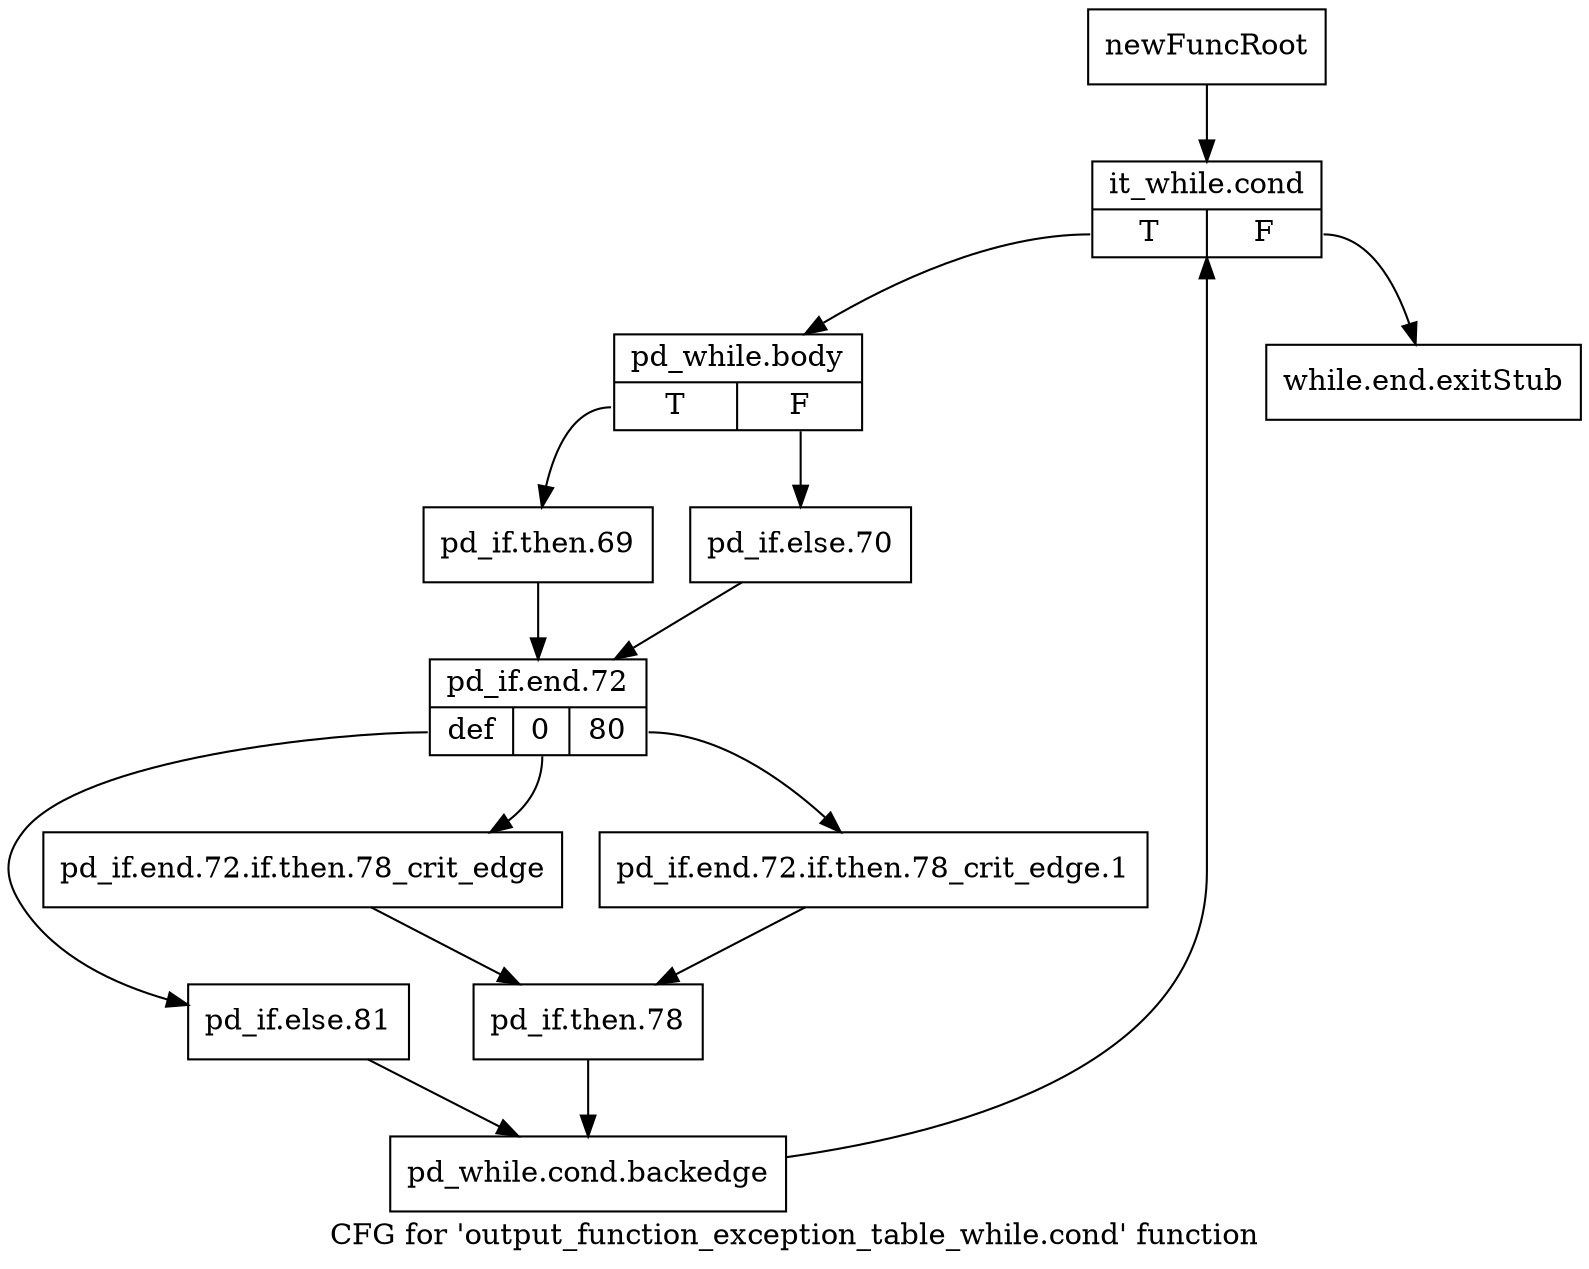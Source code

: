 digraph "CFG for 'output_function_exception_table_while.cond' function" {
	label="CFG for 'output_function_exception_table_while.cond' function";

	Node0xacc26a0 [shape=record,label="{newFuncRoot}"];
	Node0xacc26a0 -> Node0xacc2740;
	Node0xacc26f0 [shape=record,label="{while.end.exitStub}"];
	Node0xacc2740 [shape=record,label="{it_while.cond|{<s0>T|<s1>F}}"];
	Node0xacc2740:s0 -> Node0xacc2790;
	Node0xacc2740:s1 -> Node0xacc26f0;
	Node0xacc2790 [shape=record,label="{pd_while.body|{<s0>T|<s1>F}}"];
	Node0xacc2790:s0 -> Node0xacc2830;
	Node0xacc2790:s1 -> Node0xacc27e0;
	Node0xacc27e0 [shape=record,label="{pd_if.else.70}"];
	Node0xacc27e0 -> Node0xacc2880;
	Node0xacc2830 [shape=record,label="{pd_if.then.69}"];
	Node0xacc2830 -> Node0xacc2880;
	Node0xacc2880 [shape=record,label="{pd_if.end.72|{<s0>def|<s1>0|<s2>80}}"];
	Node0xacc2880:s0 -> Node0xacc29c0;
	Node0xacc2880:s1 -> Node0xacc2920;
	Node0xacc2880:s2 -> Node0xacc28d0;
	Node0xacc28d0 [shape=record,label="{pd_if.end.72.if.then.78_crit_edge.1}"];
	Node0xacc28d0 -> Node0xacc2970;
	Node0xacc2920 [shape=record,label="{pd_if.end.72.if.then.78_crit_edge}"];
	Node0xacc2920 -> Node0xacc2970;
	Node0xacc2970 [shape=record,label="{pd_if.then.78}"];
	Node0xacc2970 -> Node0xacc2a10;
	Node0xacc29c0 [shape=record,label="{pd_if.else.81}"];
	Node0xacc29c0 -> Node0xacc2a10;
	Node0xacc2a10 [shape=record,label="{pd_while.cond.backedge}"];
	Node0xacc2a10 -> Node0xacc2740;
}
